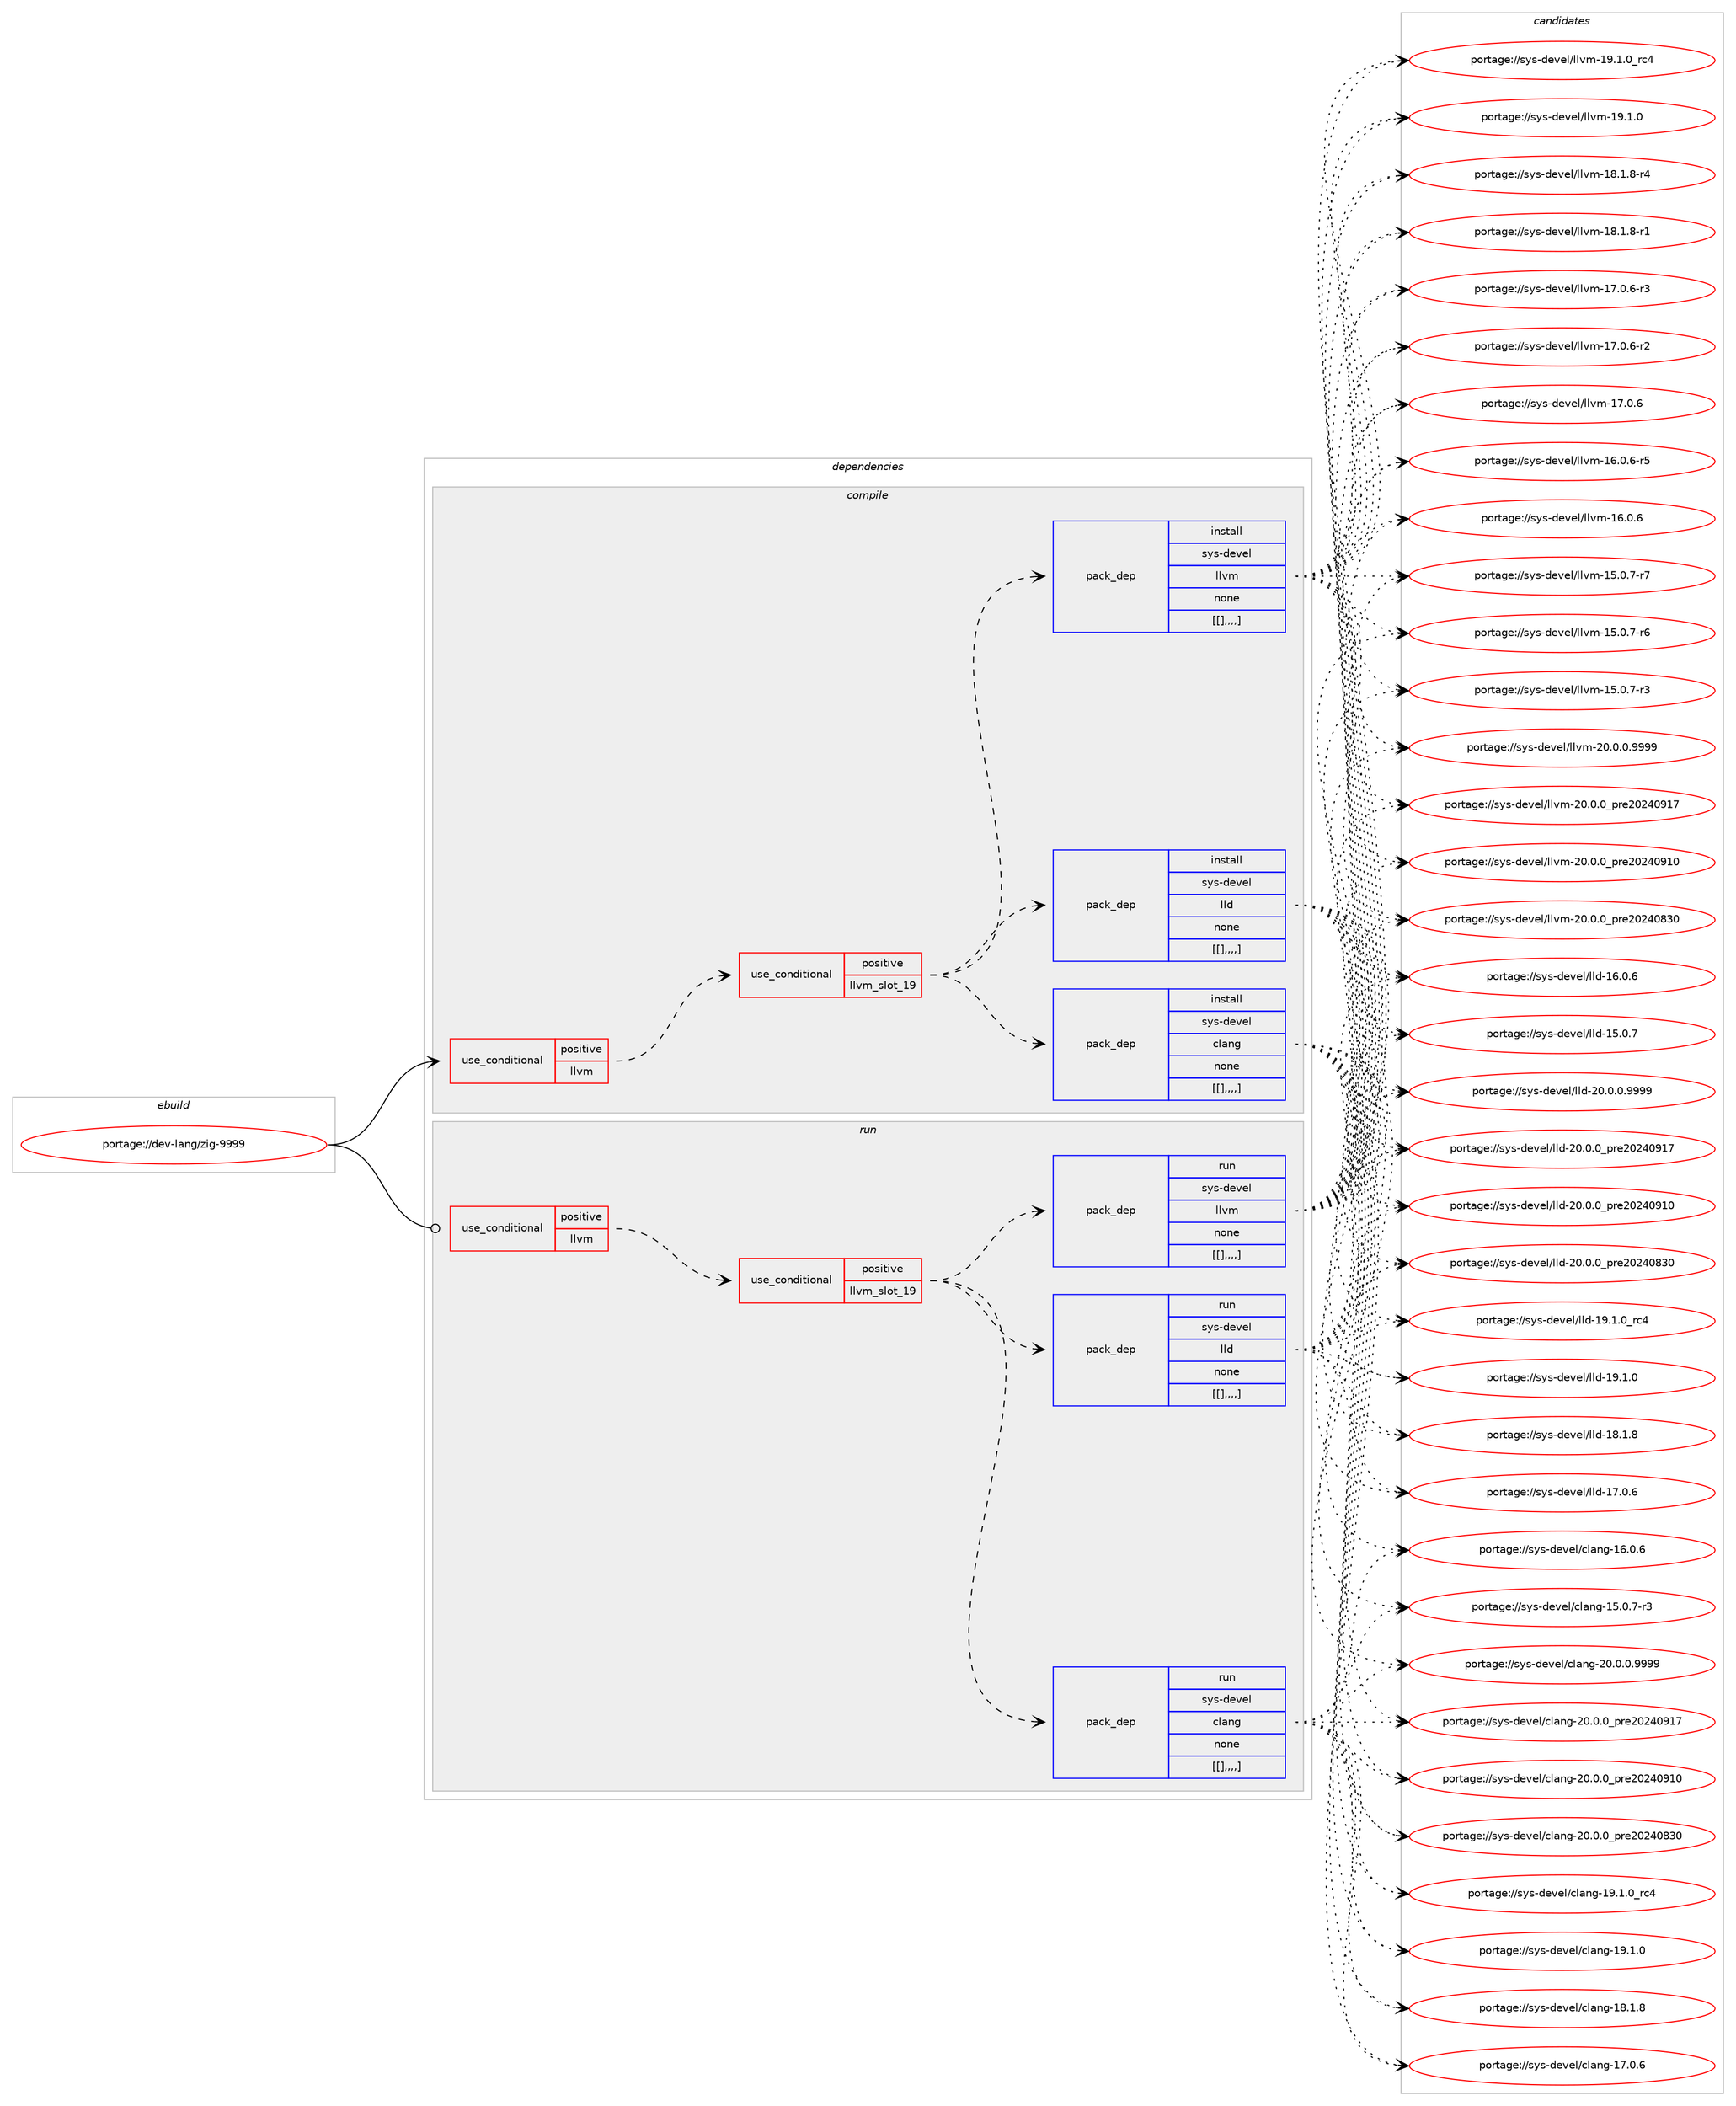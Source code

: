 digraph prolog {

# *************
# Graph options
# *************

newrank=true;
concentrate=true;
compound=true;
graph [rankdir=LR,fontname=Helvetica,fontsize=10,ranksep=1.5];#, ranksep=2.5, nodesep=0.2];
edge  [arrowhead=vee];
node  [fontname=Helvetica,fontsize=10];

# **********
# The ebuild
# **********

subgraph cluster_leftcol {
color=gray;
label=<<i>ebuild</i>>;
id [label="portage://dev-lang/zig-9999", color=red, width=4, href="../dev-lang/zig-9999.svg"];
}

# ****************
# The dependencies
# ****************

subgraph cluster_midcol {
color=gray;
label=<<i>dependencies</i>>;
subgraph cluster_compile {
fillcolor="#eeeeee";
style=filled;
label=<<i>compile</i>>;
subgraph cond26230 {
dependency106763 [label=<<TABLE BORDER="0" CELLBORDER="1" CELLSPACING="0" CELLPADDING="4"><TR><TD ROWSPAN="3" CELLPADDING="10">use_conditional</TD></TR><TR><TD>positive</TD></TR><TR><TD>llvm</TD></TR></TABLE>>, shape=none, color=red];
subgraph cond26231 {
dependency106764 [label=<<TABLE BORDER="0" CELLBORDER="1" CELLSPACING="0" CELLPADDING="4"><TR><TD ROWSPAN="3" CELLPADDING="10">use_conditional</TD></TR><TR><TD>positive</TD></TR><TR><TD>llvm_slot_19</TD></TR></TABLE>>, shape=none, color=red];
subgraph pack79419 {
dependency106765 [label=<<TABLE BORDER="0" CELLBORDER="1" CELLSPACING="0" CELLPADDING="4" WIDTH="220"><TR><TD ROWSPAN="6" CELLPADDING="30">pack_dep</TD></TR><TR><TD WIDTH="110">install</TD></TR><TR><TD>sys-devel</TD></TR><TR><TD>clang</TD></TR><TR><TD>none</TD></TR><TR><TD>[[],,,,]</TD></TR></TABLE>>, shape=none, color=blue];
}
dependency106764:e -> dependency106765:w [weight=20,style="dashed",arrowhead="vee"];
subgraph pack79420 {
dependency106766 [label=<<TABLE BORDER="0" CELLBORDER="1" CELLSPACING="0" CELLPADDING="4" WIDTH="220"><TR><TD ROWSPAN="6" CELLPADDING="30">pack_dep</TD></TR><TR><TD WIDTH="110">install</TD></TR><TR><TD>sys-devel</TD></TR><TR><TD>lld</TD></TR><TR><TD>none</TD></TR><TR><TD>[[],,,,]</TD></TR></TABLE>>, shape=none, color=blue];
}
dependency106764:e -> dependency106766:w [weight=20,style="dashed",arrowhead="vee"];
subgraph pack79421 {
dependency106767 [label=<<TABLE BORDER="0" CELLBORDER="1" CELLSPACING="0" CELLPADDING="4" WIDTH="220"><TR><TD ROWSPAN="6" CELLPADDING="30">pack_dep</TD></TR><TR><TD WIDTH="110">install</TD></TR><TR><TD>sys-devel</TD></TR><TR><TD>llvm</TD></TR><TR><TD>none</TD></TR><TR><TD>[[],,,,]</TD></TR></TABLE>>, shape=none, color=blue];
}
dependency106764:e -> dependency106767:w [weight=20,style="dashed",arrowhead="vee"];
}
dependency106763:e -> dependency106764:w [weight=20,style="dashed",arrowhead="vee"];
}
id:e -> dependency106763:w [weight=20,style="solid",arrowhead="vee"];
}
subgraph cluster_compileandrun {
fillcolor="#eeeeee";
style=filled;
label=<<i>compile and run</i>>;
}
subgraph cluster_run {
fillcolor="#eeeeee";
style=filled;
label=<<i>run</i>>;
subgraph cond26232 {
dependency106768 [label=<<TABLE BORDER="0" CELLBORDER="1" CELLSPACING="0" CELLPADDING="4"><TR><TD ROWSPAN="3" CELLPADDING="10">use_conditional</TD></TR><TR><TD>positive</TD></TR><TR><TD>llvm</TD></TR></TABLE>>, shape=none, color=red];
subgraph cond26233 {
dependency106769 [label=<<TABLE BORDER="0" CELLBORDER="1" CELLSPACING="0" CELLPADDING="4"><TR><TD ROWSPAN="3" CELLPADDING="10">use_conditional</TD></TR><TR><TD>positive</TD></TR><TR><TD>llvm_slot_19</TD></TR></TABLE>>, shape=none, color=red];
subgraph pack79422 {
dependency106770 [label=<<TABLE BORDER="0" CELLBORDER="1" CELLSPACING="0" CELLPADDING="4" WIDTH="220"><TR><TD ROWSPAN="6" CELLPADDING="30">pack_dep</TD></TR><TR><TD WIDTH="110">run</TD></TR><TR><TD>sys-devel</TD></TR><TR><TD>clang</TD></TR><TR><TD>none</TD></TR><TR><TD>[[],,,,]</TD></TR></TABLE>>, shape=none, color=blue];
}
dependency106769:e -> dependency106770:w [weight=20,style="dashed",arrowhead="vee"];
subgraph pack79423 {
dependency106771 [label=<<TABLE BORDER="0" CELLBORDER="1" CELLSPACING="0" CELLPADDING="4" WIDTH="220"><TR><TD ROWSPAN="6" CELLPADDING="30">pack_dep</TD></TR><TR><TD WIDTH="110">run</TD></TR><TR><TD>sys-devel</TD></TR><TR><TD>lld</TD></TR><TR><TD>none</TD></TR><TR><TD>[[],,,,]</TD></TR></TABLE>>, shape=none, color=blue];
}
dependency106769:e -> dependency106771:w [weight=20,style="dashed",arrowhead="vee"];
subgraph pack79424 {
dependency106772 [label=<<TABLE BORDER="0" CELLBORDER="1" CELLSPACING="0" CELLPADDING="4" WIDTH="220"><TR><TD ROWSPAN="6" CELLPADDING="30">pack_dep</TD></TR><TR><TD WIDTH="110">run</TD></TR><TR><TD>sys-devel</TD></TR><TR><TD>llvm</TD></TR><TR><TD>none</TD></TR><TR><TD>[[],,,,]</TD></TR></TABLE>>, shape=none, color=blue];
}
dependency106769:e -> dependency106772:w [weight=20,style="dashed",arrowhead="vee"];
}
dependency106768:e -> dependency106769:w [weight=20,style="dashed",arrowhead="vee"];
}
id:e -> dependency106768:w [weight=20,style="solid",arrowhead="odot"];
}
}

# **************
# The candidates
# **************

subgraph cluster_choices {
rank=same;
color=gray;
label=<<i>candidates</i>>;

subgraph choice79419 {
color=black;
nodesep=1;
choice11512111545100101118101108479910897110103455048464846484657575757 [label="portage://sys-devel/clang-20.0.0.9999", color=red, width=4,href="../sys-devel/clang-20.0.0.9999.svg"];
choice1151211154510010111810110847991089711010345504846484648951121141015048505248574955 [label="portage://sys-devel/clang-20.0.0_pre20240917", color=red, width=4,href="../sys-devel/clang-20.0.0_pre20240917.svg"];
choice1151211154510010111810110847991089711010345504846484648951121141015048505248574948 [label="portage://sys-devel/clang-20.0.0_pre20240910", color=red, width=4,href="../sys-devel/clang-20.0.0_pre20240910.svg"];
choice1151211154510010111810110847991089711010345504846484648951121141015048505248565148 [label="portage://sys-devel/clang-20.0.0_pre20240830", color=red, width=4,href="../sys-devel/clang-20.0.0_pre20240830.svg"];
choice1151211154510010111810110847991089711010345495746494648951149952 [label="portage://sys-devel/clang-19.1.0_rc4", color=red, width=4,href="../sys-devel/clang-19.1.0_rc4.svg"];
choice1151211154510010111810110847991089711010345495746494648 [label="portage://sys-devel/clang-19.1.0", color=red, width=4,href="../sys-devel/clang-19.1.0.svg"];
choice1151211154510010111810110847991089711010345495646494656 [label="portage://sys-devel/clang-18.1.8", color=red, width=4,href="../sys-devel/clang-18.1.8.svg"];
choice1151211154510010111810110847991089711010345495546484654 [label="portage://sys-devel/clang-17.0.6", color=red, width=4,href="../sys-devel/clang-17.0.6.svg"];
choice1151211154510010111810110847991089711010345495446484654 [label="portage://sys-devel/clang-16.0.6", color=red, width=4,href="../sys-devel/clang-16.0.6.svg"];
choice11512111545100101118101108479910897110103454953464846554511451 [label="portage://sys-devel/clang-15.0.7-r3", color=red, width=4,href="../sys-devel/clang-15.0.7-r3.svg"];
dependency106765:e -> choice11512111545100101118101108479910897110103455048464846484657575757:w [style=dotted,weight="100"];
dependency106765:e -> choice1151211154510010111810110847991089711010345504846484648951121141015048505248574955:w [style=dotted,weight="100"];
dependency106765:e -> choice1151211154510010111810110847991089711010345504846484648951121141015048505248574948:w [style=dotted,weight="100"];
dependency106765:e -> choice1151211154510010111810110847991089711010345504846484648951121141015048505248565148:w [style=dotted,weight="100"];
dependency106765:e -> choice1151211154510010111810110847991089711010345495746494648951149952:w [style=dotted,weight="100"];
dependency106765:e -> choice1151211154510010111810110847991089711010345495746494648:w [style=dotted,weight="100"];
dependency106765:e -> choice1151211154510010111810110847991089711010345495646494656:w [style=dotted,weight="100"];
dependency106765:e -> choice1151211154510010111810110847991089711010345495546484654:w [style=dotted,weight="100"];
dependency106765:e -> choice1151211154510010111810110847991089711010345495446484654:w [style=dotted,weight="100"];
dependency106765:e -> choice11512111545100101118101108479910897110103454953464846554511451:w [style=dotted,weight="100"];
}
subgraph choice79420 {
color=black;
nodesep=1;
choice1151211154510010111810110847108108100455048464846484657575757 [label="portage://sys-devel/lld-20.0.0.9999", color=red, width=4,href="../sys-devel/lld-20.0.0.9999.svg"];
choice115121115451001011181011084710810810045504846484648951121141015048505248574955 [label="portage://sys-devel/lld-20.0.0_pre20240917", color=red, width=4,href="../sys-devel/lld-20.0.0_pre20240917.svg"];
choice115121115451001011181011084710810810045504846484648951121141015048505248574948 [label="portage://sys-devel/lld-20.0.0_pre20240910", color=red, width=4,href="../sys-devel/lld-20.0.0_pre20240910.svg"];
choice115121115451001011181011084710810810045504846484648951121141015048505248565148 [label="portage://sys-devel/lld-20.0.0_pre20240830", color=red, width=4,href="../sys-devel/lld-20.0.0_pre20240830.svg"];
choice115121115451001011181011084710810810045495746494648951149952 [label="portage://sys-devel/lld-19.1.0_rc4", color=red, width=4,href="../sys-devel/lld-19.1.0_rc4.svg"];
choice115121115451001011181011084710810810045495746494648 [label="portage://sys-devel/lld-19.1.0", color=red, width=4,href="../sys-devel/lld-19.1.0.svg"];
choice115121115451001011181011084710810810045495646494656 [label="portage://sys-devel/lld-18.1.8", color=red, width=4,href="../sys-devel/lld-18.1.8.svg"];
choice115121115451001011181011084710810810045495546484654 [label="portage://sys-devel/lld-17.0.6", color=red, width=4,href="../sys-devel/lld-17.0.6.svg"];
choice115121115451001011181011084710810810045495446484654 [label="portage://sys-devel/lld-16.0.6", color=red, width=4,href="../sys-devel/lld-16.0.6.svg"];
choice115121115451001011181011084710810810045495346484655 [label="portage://sys-devel/lld-15.0.7", color=red, width=4,href="../sys-devel/lld-15.0.7.svg"];
dependency106766:e -> choice1151211154510010111810110847108108100455048464846484657575757:w [style=dotted,weight="100"];
dependency106766:e -> choice115121115451001011181011084710810810045504846484648951121141015048505248574955:w [style=dotted,weight="100"];
dependency106766:e -> choice115121115451001011181011084710810810045504846484648951121141015048505248574948:w [style=dotted,weight="100"];
dependency106766:e -> choice115121115451001011181011084710810810045504846484648951121141015048505248565148:w [style=dotted,weight="100"];
dependency106766:e -> choice115121115451001011181011084710810810045495746494648951149952:w [style=dotted,weight="100"];
dependency106766:e -> choice115121115451001011181011084710810810045495746494648:w [style=dotted,weight="100"];
dependency106766:e -> choice115121115451001011181011084710810810045495646494656:w [style=dotted,weight="100"];
dependency106766:e -> choice115121115451001011181011084710810810045495546484654:w [style=dotted,weight="100"];
dependency106766:e -> choice115121115451001011181011084710810810045495446484654:w [style=dotted,weight="100"];
dependency106766:e -> choice115121115451001011181011084710810810045495346484655:w [style=dotted,weight="100"];
}
subgraph choice79421 {
color=black;
nodesep=1;
choice1151211154510010111810110847108108118109455048464846484657575757 [label="portage://sys-devel/llvm-20.0.0.9999", color=red, width=4,href="../sys-devel/llvm-20.0.0.9999.svg"];
choice115121115451001011181011084710810811810945504846484648951121141015048505248574955 [label="portage://sys-devel/llvm-20.0.0_pre20240917", color=red, width=4,href="../sys-devel/llvm-20.0.0_pre20240917.svg"];
choice115121115451001011181011084710810811810945504846484648951121141015048505248574948 [label="portage://sys-devel/llvm-20.0.0_pre20240910", color=red, width=4,href="../sys-devel/llvm-20.0.0_pre20240910.svg"];
choice115121115451001011181011084710810811810945504846484648951121141015048505248565148 [label="portage://sys-devel/llvm-20.0.0_pre20240830", color=red, width=4,href="../sys-devel/llvm-20.0.0_pre20240830.svg"];
choice115121115451001011181011084710810811810945495746494648951149952 [label="portage://sys-devel/llvm-19.1.0_rc4", color=red, width=4,href="../sys-devel/llvm-19.1.0_rc4.svg"];
choice115121115451001011181011084710810811810945495746494648 [label="portage://sys-devel/llvm-19.1.0", color=red, width=4,href="../sys-devel/llvm-19.1.0.svg"];
choice1151211154510010111810110847108108118109454956464946564511452 [label="portage://sys-devel/llvm-18.1.8-r4", color=red, width=4,href="../sys-devel/llvm-18.1.8-r4.svg"];
choice1151211154510010111810110847108108118109454956464946564511449 [label="portage://sys-devel/llvm-18.1.8-r1", color=red, width=4,href="../sys-devel/llvm-18.1.8-r1.svg"];
choice1151211154510010111810110847108108118109454955464846544511451 [label="portage://sys-devel/llvm-17.0.6-r3", color=red, width=4,href="../sys-devel/llvm-17.0.6-r3.svg"];
choice1151211154510010111810110847108108118109454955464846544511450 [label="portage://sys-devel/llvm-17.0.6-r2", color=red, width=4,href="../sys-devel/llvm-17.0.6-r2.svg"];
choice115121115451001011181011084710810811810945495546484654 [label="portage://sys-devel/llvm-17.0.6", color=red, width=4,href="../sys-devel/llvm-17.0.6.svg"];
choice1151211154510010111810110847108108118109454954464846544511453 [label="portage://sys-devel/llvm-16.0.6-r5", color=red, width=4,href="../sys-devel/llvm-16.0.6-r5.svg"];
choice115121115451001011181011084710810811810945495446484654 [label="portage://sys-devel/llvm-16.0.6", color=red, width=4,href="../sys-devel/llvm-16.0.6.svg"];
choice1151211154510010111810110847108108118109454953464846554511455 [label="portage://sys-devel/llvm-15.0.7-r7", color=red, width=4,href="../sys-devel/llvm-15.0.7-r7.svg"];
choice1151211154510010111810110847108108118109454953464846554511454 [label="portage://sys-devel/llvm-15.0.7-r6", color=red, width=4,href="../sys-devel/llvm-15.0.7-r6.svg"];
choice1151211154510010111810110847108108118109454953464846554511451 [label="portage://sys-devel/llvm-15.0.7-r3", color=red, width=4,href="../sys-devel/llvm-15.0.7-r3.svg"];
dependency106767:e -> choice1151211154510010111810110847108108118109455048464846484657575757:w [style=dotted,weight="100"];
dependency106767:e -> choice115121115451001011181011084710810811810945504846484648951121141015048505248574955:w [style=dotted,weight="100"];
dependency106767:e -> choice115121115451001011181011084710810811810945504846484648951121141015048505248574948:w [style=dotted,weight="100"];
dependency106767:e -> choice115121115451001011181011084710810811810945504846484648951121141015048505248565148:w [style=dotted,weight="100"];
dependency106767:e -> choice115121115451001011181011084710810811810945495746494648951149952:w [style=dotted,weight="100"];
dependency106767:e -> choice115121115451001011181011084710810811810945495746494648:w [style=dotted,weight="100"];
dependency106767:e -> choice1151211154510010111810110847108108118109454956464946564511452:w [style=dotted,weight="100"];
dependency106767:e -> choice1151211154510010111810110847108108118109454956464946564511449:w [style=dotted,weight="100"];
dependency106767:e -> choice1151211154510010111810110847108108118109454955464846544511451:w [style=dotted,weight="100"];
dependency106767:e -> choice1151211154510010111810110847108108118109454955464846544511450:w [style=dotted,weight="100"];
dependency106767:e -> choice115121115451001011181011084710810811810945495546484654:w [style=dotted,weight="100"];
dependency106767:e -> choice1151211154510010111810110847108108118109454954464846544511453:w [style=dotted,weight="100"];
dependency106767:e -> choice115121115451001011181011084710810811810945495446484654:w [style=dotted,weight="100"];
dependency106767:e -> choice1151211154510010111810110847108108118109454953464846554511455:w [style=dotted,weight="100"];
dependency106767:e -> choice1151211154510010111810110847108108118109454953464846554511454:w [style=dotted,weight="100"];
dependency106767:e -> choice1151211154510010111810110847108108118109454953464846554511451:w [style=dotted,weight="100"];
}
subgraph choice79422 {
color=black;
nodesep=1;
choice11512111545100101118101108479910897110103455048464846484657575757 [label="portage://sys-devel/clang-20.0.0.9999", color=red, width=4,href="../sys-devel/clang-20.0.0.9999.svg"];
choice1151211154510010111810110847991089711010345504846484648951121141015048505248574955 [label="portage://sys-devel/clang-20.0.0_pre20240917", color=red, width=4,href="../sys-devel/clang-20.0.0_pre20240917.svg"];
choice1151211154510010111810110847991089711010345504846484648951121141015048505248574948 [label="portage://sys-devel/clang-20.0.0_pre20240910", color=red, width=4,href="../sys-devel/clang-20.0.0_pre20240910.svg"];
choice1151211154510010111810110847991089711010345504846484648951121141015048505248565148 [label="portage://sys-devel/clang-20.0.0_pre20240830", color=red, width=4,href="../sys-devel/clang-20.0.0_pre20240830.svg"];
choice1151211154510010111810110847991089711010345495746494648951149952 [label="portage://sys-devel/clang-19.1.0_rc4", color=red, width=4,href="../sys-devel/clang-19.1.0_rc4.svg"];
choice1151211154510010111810110847991089711010345495746494648 [label="portage://sys-devel/clang-19.1.0", color=red, width=4,href="../sys-devel/clang-19.1.0.svg"];
choice1151211154510010111810110847991089711010345495646494656 [label="portage://sys-devel/clang-18.1.8", color=red, width=4,href="../sys-devel/clang-18.1.8.svg"];
choice1151211154510010111810110847991089711010345495546484654 [label="portage://sys-devel/clang-17.0.6", color=red, width=4,href="../sys-devel/clang-17.0.6.svg"];
choice1151211154510010111810110847991089711010345495446484654 [label="portage://sys-devel/clang-16.0.6", color=red, width=4,href="../sys-devel/clang-16.0.6.svg"];
choice11512111545100101118101108479910897110103454953464846554511451 [label="portage://sys-devel/clang-15.0.7-r3", color=red, width=4,href="../sys-devel/clang-15.0.7-r3.svg"];
dependency106770:e -> choice11512111545100101118101108479910897110103455048464846484657575757:w [style=dotted,weight="100"];
dependency106770:e -> choice1151211154510010111810110847991089711010345504846484648951121141015048505248574955:w [style=dotted,weight="100"];
dependency106770:e -> choice1151211154510010111810110847991089711010345504846484648951121141015048505248574948:w [style=dotted,weight="100"];
dependency106770:e -> choice1151211154510010111810110847991089711010345504846484648951121141015048505248565148:w [style=dotted,weight="100"];
dependency106770:e -> choice1151211154510010111810110847991089711010345495746494648951149952:w [style=dotted,weight="100"];
dependency106770:e -> choice1151211154510010111810110847991089711010345495746494648:w [style=dotted,weight="100"];
dependency106770:e -> choice1151211154510010111810110847991089711010345495646494656:w [style=dotted,weight="100"];
dependency106770:e -> choice1151211154510010111810110847991089711010345495546484654:w [style=dotted,weight="100"];
dependency106770:e -> choice1151211154510010111810110847991089711010345495446484654:w [style=dotted,weight="100"];
dependency106770:e -> choice11512111545100101118101108479910897110103454953464846554511451:w [style=dotted,weight="100"];
}
subgraph choice79423 {
color=black;
nodesep=1;
choice1151211154510010111810110847108108100455048464846484657575757 [label="portage://sys-devel/lld-20.0.0.9999", color=red, width=4,href="../sys-devel/lld-20.0.0.9999.svg"];
choice115121115451001011181011084710810810045504846484648951121141015048505248574955 [label="portage://sys-devel/lld-20.0.0_pre20240917", color=red, width=4,href="../sys-devel/lld-20.0.0_pre20240917.svg"];
choice115121115451001011181011084710810810045504846484648951121141015048505248574948 [label="portage://sys-devel/lld-20.0.0_pre20240910", color=red, width=4,href="../sys-devel/lld-20.0.0_pre20240910.svg"];
choice115121115451001011181011084710810810045504846484648951121141015048505248565148 [label="portage://sys-devel/lld-20.0.0_pre20240830", color=red, width=4,href="../sys-devel/lld-20.0.0_pre20240830.svg"];
choice115121115451001011181011084710810810045495746494648951149952 [label="portage://sys-devel/lld-19.1.0_rc4", color=red, width=4,href="../sys-devel/lld-19.1.0_rc4.svg"];
choice115121115451001011181011084710810810045495746494648 [label="portage://sys-devel/lld-19.1.0", color=red, width=4,href="../sys-devel/lld-19.1.0.svg"];
choice115121115451001011181011084710810810045495646494656 [label="portage://sys-devel/lld-18.1.8", color=red, width=4,href="../sys-devel/lld-18.1.8.svg"];
choice115121115451001011181011084710810810045495546484654 [label="portage://sys-devel/lld-17.0.6", color=red, width=4,href="../sys-devel/lld-17.0.6.svg"];
choice115121115451001011181011084710810810045495446484654 [label="portage://sys-devel/lld-16.0.6", color=red, width=4,href="../sys-devel/lld-16.0.6.svg"];
choice115121115451001011181011084710810810045495346484655 [label="portage://sys-devel/lld-15.0.7", color=red, width=4,href="../sys-devel/lld-15.0.7.svg"];
dependency106771:e -> choice1151211154510010111810110847108108100455048464846484657575757:w [style=dotted,weight="100"];
dependency106771:e -> choice115121115451001011181011084710810810045504846484648951121141015048505248574955:w [style=dotted,weight="100"];
dependency106771:e -> choice115121115451001011181011084710810810045504846484648951121141015048505248574948:w [style=dotted,weight="100"];
dependency106771:e -> choice115121115451001011181011084710810810045504846484648951121141015048505248565148:w [style=dotted,weight="100"];
dependency106771:e -> choice115121115451001011181011084710810810045495746494648951149952:w [style=dotted,weight="100"];
dependency106771:e -> choice115121115451001011181011084710810810045495746494648:w [style=dotted,weight="100"];
dependency106771:e -> choice115121115451001011181011084710810810045495646494656:w [style=dotted,weight="100"];
dependency106771:e -> choice115121115451001011181011084710810810045495546484654:w [style=dotted,weight="100"];
dependency106771:e -> choice115121115451001011181011084710810810045495446484654:w [style=dotted,weight="100"];
dependency106771:e -> choice115121115451001011181011084710810810045495346484655:w [style=dotted,weight="100"];
}
subgraph choice79424 {
color=black;
nodesep=1;
choice1151211154510010111810110847108108118109455048464846484657575757 [label="portage://sys-devel/llvm-20.0.0.9999", color=red, width=4,href="../sys-devel/llvm-20.0.0.9999.svg"];
choice115121115451001011181011084710810811810945504846484648951121141015048505248574955 [label="portage://sys-devel/llvm-20.0.0_pre20240917", color=red, width=4,href="../sys-devel/llvm-20.0.0_pre20240917.svg"];
choice115121115451001011181011084710810811810945504846484648951121141015048505248574948 [label="portage://sys-devel/llvm-20.0.0_pre20240910", color=red, width=4,href="../sys-devel/llvm-20.0.0_pre20240910.svg"];
choice115121115451001011181011084710810811810945504846484648951121141015048505248565148 [label="portage://sys-devel/llvm-20.0.0_pre20240830", color=red, width=4,href="../sys-devel/llvm-20.0.0_pre20240830.svg"];
choice115121115451001011181011084710810811810945495746494648951149952 [label="portage://sys-devel/llvm-19.1.0_rc4", color=red, width=4,href="../sys-devel/llvm-19.1.0_rc4.svg"];
choice115121115451001011181011084710810811810945495746494648 [label="portage://sys-devel/llvm-19.1.0", color=red, width=4,href="../sys-devel/llvm-19.1.0.svg"];
choice1151211154510010111810110847108108118109454956464946564511452 [label="portage://sys-devel/llvm-18.1.8-r4", color=red, width=4,href="../sys-devel/llvm-18.1.8-r4.svg"];
choice1151211154510010111810110847108108118109454956464946564511449 [label="portage://sys-devel/llvm-18.1.8-r1", color=red, width=4,href="../sys-devel/llvm-18.1.8-r1.svg"];
choice1151211154510010111810110847108108118109454955464846544511451 [label="portage://sys-devel/llvm-17.0.6-r3", color=red, width=4,href="../sys-devel/llvm-17.0.6-r3.svg"];
choice1151211154510010111810110847108108118109454955464846544511450 [label="portage://sys-devel/llvm-17.0.6-r2", color=red, width=4,href="../sys-devel/llvm-17.0.6-r2.svg"];
choice115121115451001011181011084710810811810945495546484654 [label="portage://sys-devel/llvm-17.0.6", color=red, width=4,href="../sys-devel/llvm-17.0.6.svg"];
choice1151211154510010111810110847108108118109454954464846544511453 [label="portage://sys-devel/llvm-16.0.6-r5", color=red, width=4,href="../sys-devel/llvm-16.0.6-r5.svg"];
choice115121115451001011181011084710810811810945495446484654 [label="portage://sys-devel/llvm-16.0.6", color=red, width=4,href="../sys-devel/llvm-16.0.6.svg"];
choice1151211154510010111810110847108108118109454953464846554511455 [label="portage://sys-devel/llvm-15.0.7-r7", color=red, width=4,href="../sys-devel/llvm-15.0.7-r7.svg"];
choice1151211154510010111810110847108108118109454953464846554511454 [label="portage://sys-devel/llvm-15.0.7-r6", color=red, width=4,href="../sys-devel/llvm-15.0.7-r6.svg"];
choice1151211154510010111810110847108108118109454953464846554511451 [label="portage://sys-devel/llvm-15.0.7-r3", color=red, width=4,href="../sys-devel/llvm-15.0.7-r3.svg"];
dependency106772:e -> choice1151211154510010111810110847108108118109455048464846484657575757:w [style=dotted,weight="100"];
dependency106772:e -> choice115121115451001011181011084710810811810945504846484648951121141015048505248574955:w [style=dotted,weight="100"];
dependency106772:e -> choice115121115451001011181011084710810811810945504846484648951121141015048505248574948:w [style=dotted,weight="100"];
dependency106772:e -> choice115121115451001011181011084710810811810945504846484648951121141015048505248565148:w [style=dotted,weight="100"];
dependency106772:e -> choice115121115451001011181011084710810811810945495746494648951149952:w [style=dotted,weight="100"];
dependency106772:e -> choice115121115451001011181011084710810811810945495746494648:w [style=dotted,weight="100"];
dependency106772:e -> choice1151211154510010111810110847108108118109454956464946564511452:w [style=dotted,weight="100"];
dependency106772:e -> choice1151211154510010111810110847108108118109454956464946564511449:w [style=dotted,weight="100"];
dependency106772:e -> choice1151211154510010111810110847108108118109454955464846544511451:w [style=dotted,weight="100"];
dependency106772:e -> choice1151211154510010111810110847108108118109454955464846544511450:w [style=dotted,weight="100"];
dependency106772:e -> choice115121115451001011181011084710810811810945495546484654:w [style=dotted,weight="100"];
dependency106772:e -> choice1151211154510010111810110847108108118109454954464846544511453:w [style=dotted,weight="100"];
dependency106772:e -> choice115121115451001011181011084710810811810945495446484654:w [style=dotted,weight="100"];
dependency106772:e -> choice1151211154510010111810110847108108118109454953464846554511455:w [style=dotted,weight="100"];
dependency106772:e -> choice1151211154510010111810110847108108118109454953464846554511454:w [style=dotted,weight="100"];
dependency106772:e -> choice1151211154510010111810110847108108118109454953464846554511451:w [style=dotted,weight="100"];
}
}

}
